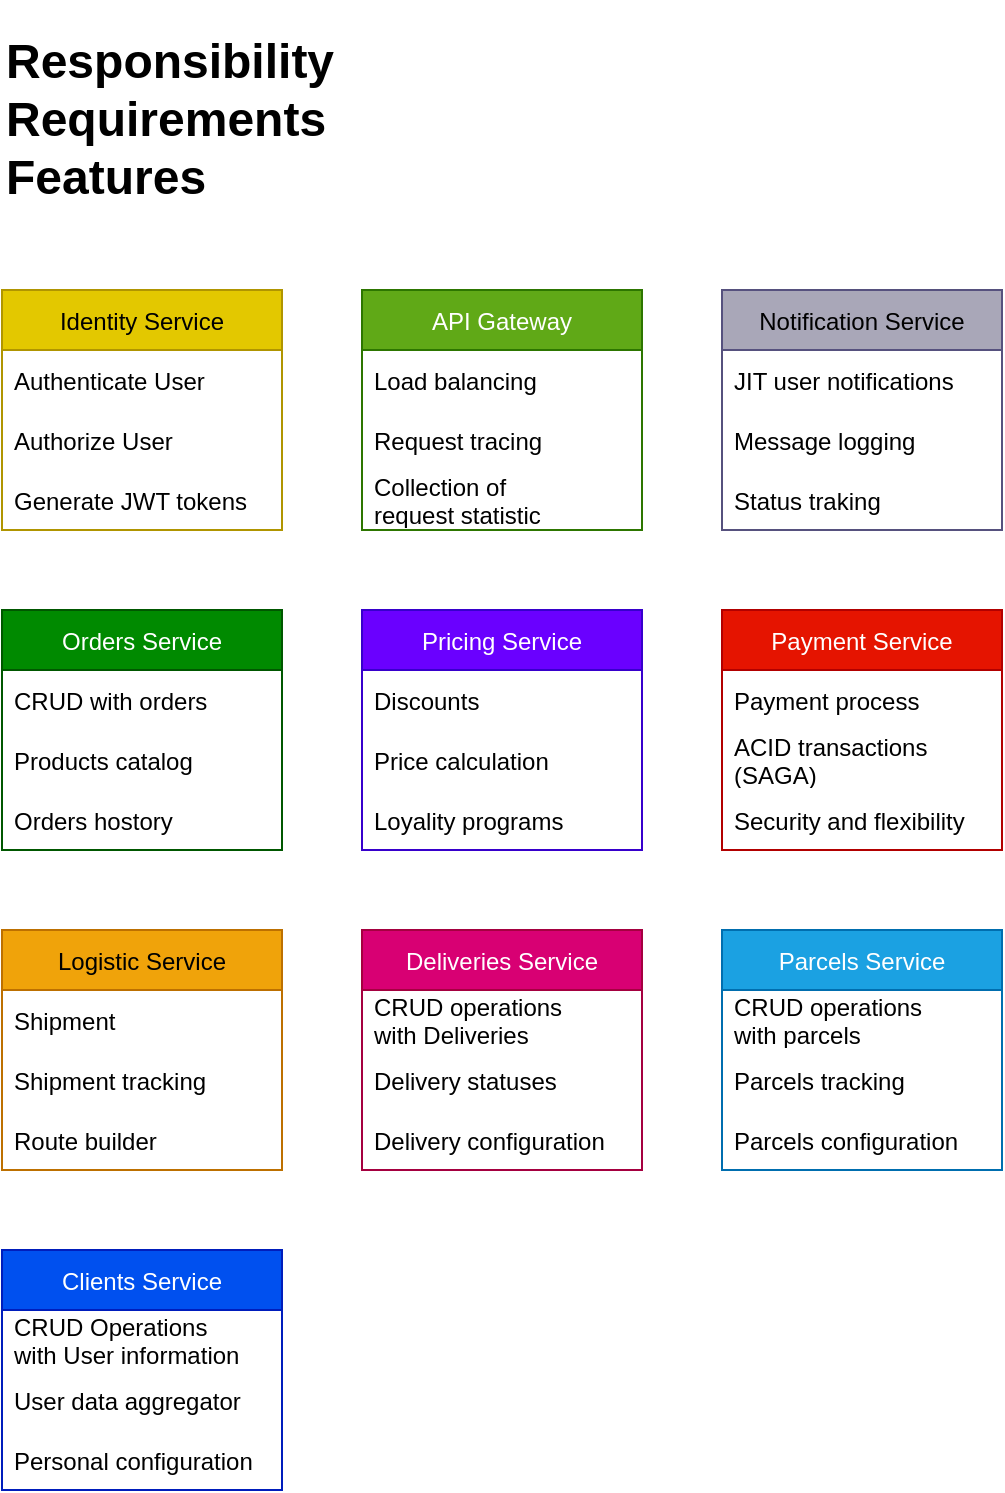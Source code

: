 <mxfile version="16.1.2" type="device"><diagram id="dvbHH_3EAqI1aPJJqKfl" name="Страница 1"><mxGraphModel dx="1459" dy="891" grid="1" gridSize="10" guides="1" tooltips="1" connect="1" arrows="1" fold="1" page="1" pageScale="1" pageWidth="827" pageHeight="1169" math="0" shadow="0"><root><mxCell id="0"/><mxCell id="1" parent="0"/><mxCell id="HLTkjDmU0OFGRn7w9DaM-2" value="Identity Service" style="swimlane;fontStyle=0;childLayout=stackLayout;horizontal=1;startSize=30;horizontalStack=0;resizeParent=1;resizeParentMax=0;resizeLast=0;collapsible=1;marginBottom=0;fillColor=#e3c800;fontColor=#000000;strokeColor=#B09500;" vertex="1" parent="1"><mxGeometry x="60" y="160" width="140" height="120" as="geometry"/></mxCell><mxCell id="HLTkjDmU0OFGRn7w9DaM-3" value="Authenticate User" style="text;strokeColor=none;fillColor=none;align=left;verticalAlign=middle;spacingLeft=4;spacingRight=4;overflow=hidden;points=[[0,0.5],[1,0.5]];portConstraint=eastwest;rotatable=0;" vertex="1" parent="HLTkjDmU0OFGRn7w9DaM-2"><mxGeometry y="30" width="140" height="30" as="geometry"/></mxCell><mxCell id="HLTkjDmU0OFGRn7w9DaM-4" value="Authorize User" style="text;strokeColor=none;fillColor=none;align=left;verticalAlign=middle;spacingLeft=4;spacingRight=4;overflow=hidden;points=[[0,0.5],[1,0.5]];portConstraint=eastwest;rotatable=0;" vertex="1" parent="HLTkjDmU0OFGRn7w9DaM-2"><mxGeometry y="60" width="140" height="30" as="geometry"/></mxCell><mxCell id="HLTkjDmU0OFGRn7w9DaM-5" value="Generate JWT tokens" style="text;strokeColor=none;fillColor=none;align=left;verticalAlign=middle;spacingLeft=4;spacingRight=4;overflow=hidden;points=[[0,0.5],[1,0.5]];portConstraint=eastwest;rotatable=0;" vertex="1" parent="HLTkjDmU0OFGRn7w9DaM-2"><mxGeometry y="90" width="140" height="30" as="geometry"/></mxCell><mxCell id="HLTkjDmU0OFGRn7w9DaM-6" value="&lt;h1&gt;Responsibility&lt;br&gt;Requirements&amp;nbsp;&amp;nbsp;&lt;br&gt;Features&lt;/h1&gt;" style="text;html=1;strokeColor=none;fillColor=none;align=left;verticalAlign=middle;whiteSpace=wrap;rounded=0;" vertex="1" parent="1"><mxGeometry x="60" y="60" width="60" height="30" as="geometry"/></mxCell><mxCell id="HLTkjDmU0OFGRn7w9DaM-8" value="Clients Service" style="swimlane;fontStyle=0;childLayout=stackLayout;horizontal=1;startSize=30;horizontalStack=0;resizeParent=1;resizeParentMax=0;resizeLast=0;collapsible=1;marginBottom=0;fillColor=#0050ef;fontColor=#ffffff;strokeColor=#001DBC;" vertex="1" parent="1"><mxGeometry x="60" y="640" width="140" height="120" as="geometry"/></mxCell><mxCell id="HLTkjDmU0OFGRn7w9DaM-9" value="CRUD Operations&#10;with User information" style="text;strokeColor=none;fillColor=none;align=left;verticalAlign=middle;spacingLeft=4;spacingRight=4;overflow=hidden;points=[[0,0.5],[1,0.5]];portConstraint=eastwest;rotatable=0;" vertex="1" parent="HLTkjDmU0OFGRn7w9DaM-8"><mxGeometry y="30" width="140" height="30" as="geometry"/></mxCell><mxCell id="HLTkjDmU0OFGRn7w9DaM-10" value="User data aggregator" style="text;strokeColor=none;fillColor=none;align=left;verticalAlign=middle;spacingLeft=4;spacingRight=4;overflow=hidden;points=[[0,0.5],[1,0.5]];portConstraint=eastwest;rotatable=0;" vertex="1" parent="HLTkjDmU0OFGRn7w9DaM-8"><mxGeometry y="60" width="140" height="30" as="geometry"/></mxCell><mxCell id="HLTkjDmU0OFGRn7w9DaM-11" value="Personal configuration" style="text;strokeColor=none;fillColor=none;align=left;verticalAlign=middle;spacingLeft=4;spacingRight=4;overflow=hidden;points=[[0,0.5],[1,0.5]];portConstraint=eastwest;rotatable=0;" vertex="1" parent="HLTkjDmU0OFGRn7w9DaM-8"><mxGeometry y="90" width="140" height="30" as="geometry"/></mxCell><mxCell id="HLTkjDmU0OFGRn7w9DaM-12" value="Deliveries Service" style="swimlane;fontStyle=0;childLayout=stackLayout;horizontal=1;startSize=30;horizontalStack=0;resizeParent=1;resizeParentMax=0;resizeLast=0;collapsible=1;marginBottom=0;fillColor=#d80073;fontColor=#ffffff;strokeColor=#A50040;" vertex="1" parent="1"><mxGeometry x="240" y="480" width="140" height="120" as="geometry"/></mxCell><mxCell id="HLTkjDmU0OFGRn7w9DaM-13" value="CRUD operations&#10;with Deliveries" style="text;strokeColor=none;fillColor=none;align=left;verticalAlign=middle;spacingLeft=4;spacingRight=4;overflow=hidden;points=[[0,0.5],[1,0.5]];portConstraint=eastwest;rotatable=0;" vertex="1" parent="HLTkjDmU0OFGRn7w9DaM-12"><mxGeometry y="30" width="140" height="30" as="geometry"/></mxCell><mxCell id="HLTkjDmU0OFGRn7w9DaM-14" value="Delivery statuses" style="text;strokeColor=none;fillColor=none;align=left;verticalAlign=middle;spacingLeft=4;spacingRight=4;overflow=hidden;points=[[0,0.5],[1,0.5]];portConstraint=eastwest;rotatable=0;" vertex="1" parent="HLTkjDmU0OFGRn7w9DaM-12"><mxGeometry y="60" width="140" height="30" as="geometry"/></mxCell><mxCell id="HLTkjDmU0OFGRn7w9DaM-15" value="Delivery configuration" style="text;strokeColor=none;fillColor=none;align=left;verticalAlign=middle;spacingLeft=4;spacingRight=4;overflow=hidden;points=[[0,0.5],[1,0.5]];portConstraint=eastwest;rotatable=0;" vertex="1" parent="HLTkjDmU0OFGRn7w9DaM-12"><mxGeometry y="90" width="140" height="30" as="geometry"/></mxCell><mxCell id="HLTkjDmU0OFGRn7w9DaM-16" value="Parcels Service" style="swimlane;fontStyle=0;childLayout=stackLayout;horizontal=1;startSize=30;horizontalStack=0;resizeParent=1;resizeParentMax=0;resizeLast=0;collapsible=1;marginBottom=0;fillColor=#1ba1e2;strokeColor=#006EAF;fontColor=#ffffff;" vertex="1" parent="1"><mxGeometry x="420" y="480" width="140" height="120" as="geometry"/></mxCell><mxCell id="HLTkjDmU0OFGRn7w9DaM-17" value="CRUD operations &#10;with parcels" style="text;strokeColor=none;fillColor=none;align=left;verticalAlign=middle;spacingLeft=4;spacingRight=4;overflow=hidden;points=[[0,0.5],[1,0.5]];portConstraint=eastwest;rotatable=0;" vertex="1" parent="HLTkjDmU0OFGRn7w9DaM-16"><mxGeometry y="30" width="140" height="30" as="geometry"/></mxCell><mxCell id="HLTkjDmU0OFGRn7w9DaM-18" value="Parcels tracking" style="text;strokeColor=none;fillColor=none;align=left;verticalAlign=middle;spacingLeft=4;spacingRight=4;overflow=hidden;points=[[0,0.5],[1,0.5]];portConstraint=eastwest;rotatable=0;" vertex="1" parent="HLTkjDmU0OFGRn7w9DaM-16"><mxGeometry y="60" width="140" height="30" as="geometry"/></mxCell><mxCell id="HLTkjDmU0OFGRn7w9DaM-19" value="Parcels configuration" style="text;strokeColor=none;fillColor=none;align=left;verticalAlign=middle;spacingLeft=4;spacingRight=4;overflow=hidden;points=[[0,0.5],[1,0.5]];portConstraint=eastwest;rotatable=0;" vertex="1" parent="HLTkjDmU0OFGRn7w9DaM-16"><mxGeometry y="90" width="140" height="30" as="geometry"/></mxCell><mxCell id="HLTkjDmU0OFGRn7w9DaM-20" value="Orders Service" style="swimlane;fontStyle=0;childLayout=stackLayout;horizontal=1;startSize=30;horizontalStack=0;resizeParent=1;resizeParentMax=0;resizeLast=0;collapsible=1;marginBottom=0;fillColor=#008a00;fontColor=#ffffff;strokeColor=#005700;" vertex="1" parent="1"><mxGeometry x="60" y="320" width="140" height="120" as="geometry"/></mxCell><mxCell id="HLTkjDmU0OFGRn7w9DaM-21" value="CRUD with orders" style="text;strokeColor=none;fillColor=none;align=left;verticalAlign=middle;spacingLeft=4;spacingRight=4;overflow=hidden;points=[[0,0.5],[1,0.5]];portConstraint=eastwest;rotatable=0;" vertex="1" parent="HLTkjDmU0OFGRn7w9DaM-20"><mxGeometry y="30" width="140" height="30" as="geometry"/></mxCell><mxCell id="HLTkjDmU0OFGRn7w9DaM-22" value="Products catalog" style="text;strokeColor=none;fillColor=none;align=left;verticalAlign=middle;spacingLeft=4;spacingRight=4;overflow=hidden;points=[[0,0.5],[1,0.5]];portConstraint=eastwest;rotatable=0;" vertex="1" parent="HLTkjDmU0OFGRn7w9DaM-20"><mxGeometry y="60" width="140" height="30" as="geometry"/></mxCell><mxCell id="HLTkjDmU0OFGRn7w9DaM-23" value="Orders hostory" style="text;strokeColor=none;fillColor=none;align=left;verticalAlign=middle;spacingLeft=4;spacingRight=4;overflow=hidden;points=[[0,0.5],[1,0.5]];portConstraint=eastwest;rotatable=0;" vertex="1" parent="HLTkjDmU0OFGRn7w9DaM-20"><mxGeometry y="90" width="140" height="30" as="geometry"/></mxCell><mxCell id="HLTkjDmU0OFGRn7w9DaM-24" value="Logistic Service" style="swimlane;fontStyle=0;childLayout=stackLayout;horizontal=1;startSize=30;horizontalStack=0;resizeParent=1;resizeParentMax=0;resizeLast=0;collapsible=1;marginBottom=0;fillColor=#f0a30a;fontColor=#000000;strokeColor=#BD7000;" vertex="1" parent="1"><mxGeometry x="60" y="480" width="140" height="120" as="geometry"/></mxCell><mxCell id="HLTkjDmU0OFGRn7w9DaM-25" value="Shipment" style="text;strokeColor=none;fillColor=none;align=left;verticalAlign=middle;spacingLeft=4;spacingRight=4;overflow=hidden;points=[[0,0.5],[1,0.5]];portConstraint=eastwest;rotatable=0;" vertex="1" parent="HLTkjDmU0OFGRn7w9DaM-24"><mxGeometry y="30" width="140" height="30" as="geometry"/></mxCell><mxCell id="HLTkjDmU0OFGRn7w9DaM-26" value="Shipment tracking" style="text;strokeColor=none;fillColor=none;align=left;verticalAlign=middle;spacingLeft=4;spacingRight=4;overflow=hidden;points=[[0,0.5],[1,0.5]];portConstraint=eastwest;rotatable=0;" vertex="1" parent="HLTkjDmU0OFGRn7w9DaM-24"><mxGeometry y="60" width="140" height="30" as="geometry"/></mxCell><mxCell id="HLTkjDmU0OFGRn7w9DaM-27" value="Route builder" style="text;strokeColor=none;fillColor=none;align=left;verticalAlign=middle;spacingLeft=4;spacingRight=4;overflow=hidden;points=[[0,0.5],[1,0.5]];portConstraint=eastwest;rotatable=0;" vertex="1" parent="HLTkjDmU0OFGRn7w9DaM-24"><mxGeometry y="90" width="140" height="30" as="geometry"/></mxCell><mxCell id="HLTkjDmU0OFGRn7w9DaM-28" value="Pricing Service" style="swimlane;fontStyle=0;childLayout=stackLayout;horizontal=1;startSize=30;horizontalStack=0;resizeParent=1;resizeParentMax=0;resizeLast=0;collapsible=1;marginBottom=0;fillColor=#6a00ff;fontColor=#ffffff;strokeColor=#3700CC;" vertex="1" parent="1"><mxGeometry x="240" y="320" width="140" height="120" as="geometry"/></mxCell><mxCell id="HLTkjDmU0OFGRn7w9DaM-29" value="Discounts" style="text;strokeColor=none;fillColor=none;align=left;verticalAlign=middle;spacingLeft=4;spacingRight=4;overflow=hidden;points=[[0,0.5],[1,0.5]];portConstraint=eastwest;rotatable=0;" vertex="1" parent="HLTkjDmU0OFGRn7w9DaM-28"><mxGeometry y="30" width="140" height="30" as="geometry"/></mxCell><mxCell id="HLTkjDmU0OFGRn7w9DaM-30" value="Price calculation" style="text;strokeColor=none;fillColor=none;align=left;verticalAlign=middle;spacingLeft=4;spacingRight=4;overflow=hidden;points=[[0,0.5],[1,0.5]];portConstraint=eastwest;rotatable=0;" vertex="1" parent="HLTkjDmU0OFGRn7w9DaM-28"><mxGeometry y="60" width="140" height="30" as="geometry"/></mxCell><mxCell id="HLTkjDmU0OFGRn7w9DaM-31" value="Loyality programs" style="text;strokeColor=none;fillColor=none;align=left;verticalAlign=middle;spacingLeft=4;spacingRight=4;overflow=hidden;points=[[0,0.5],[1,0.5]];portConstraint=eastwest;rotatable=0;" vertex="1" parent="HLTkjDmU0OFGRn7w9DaM-28"><mxGeometry y="90" width="140" height="30" as="geometry"/></mxCell><mxCell id="HLTkjDmU0OFGRn7w9DaM-36" value="Notification Service" style="swimlane;fontStyle=0;childLayout=stackLayout;horizontal=1;startSize=30;horizontalStack=0;resizeParent=1;resizeParentMax=0;resizeLast=0;collapsible=1;marginBottom=0;fillColor=#A9A7B8;strokeColor=#56517e;" vertex="1" parent="1"><mxGeometry x="420" y="160" width="140" height="120" as="geometry"/></mxCell><mxCell id="HLTkjDmU0OFGRn7w9DaM-37" value="JIT user notifications" style="text;strokeColor=none;fillColor=none;align=left;verticalAlign=middle;spacingLeft=4;spacingRight=4;overflow=hidden;points=[[0,0.5],[1,0.5]];portConstraint=eastwest;rotatable=0;" vertex="1" parent="HLTkjDmU0OFGRn7w9DaM-36"><mxGeometry y="30" width="140" height="30" as="geometry"/></mxCell><mxCell id="HLTkjDmU0OFGRn7w9DaM-38" value="Message logging" style="text;strokeColor=none;fillColor=none;align=left;verticalAlign=middle;spacingLeft=4;spacingRight=4;overflow=hidden;points=[[0,0.5],[1,0.5]];portConstraint=eastwest;rotatable=0;" vertex="1" parent="HLTkjDmU0OFGRn7w9DaM-36"><mxGeometry y="60" width="140" height="30" as="geometry"/></mxCell><mxCell id="HLTkjDmU0OFGRn7w9DaM-39" value="Status traking" style="text;strokeColor=none;fillColor=none;align=left;verticalAlign=middle;spacingLeft=4;spacingRight=4;overflow=hidden;points=[[0,0.5],[1,0.5]];portConstraint=eastwest;rotatable=0;" vertex="1" parent="HLTkjDmU0OFGRn7w9DaM-36"><mxGeometry y="90" width="140" height="30" as="geometry"/></mxCell><mxCell id="HLTkjDmU0OFGRn7w9DaM-40" value="API Gateway" style="swimlane;fontStyle=0;childLayout=stackLayout;horizontal=1;startSize=30;horizontalStack=0;resizeParent=1;resizeParentMax=0;resizeLast=0;collapsible=1;marginBottom=0;fillColor=#60a917;fontColor=#ffffff;strokeColor=#2D7600;" vertex="1" parent="1"><mxGeometry x="240" y="160" width="140" height="120" as="geometry"/></mxCell><mxCell id="HLTkjDmU0OFGRn7w9DaM-41" value="Load balancing" style="text;strokeColor=none;fillColor=none;align=left;verticalAlign=middle;spacingLeft=4;spacingRight=4;overflow=hidden;points=[[0,0.5],[1,0.5]];portConstraint=eastwest;rotatable=0;" vertex="1" parent="HLTkjDmU0OFGRn7w9DaM-40"><mxGeometry y="30" width="140" height="30" as="geometry"/></mxCell><mxCell id="HLTkjDmU0OFGRn7w9DaM-42" value="Request tracing" style="text;strokeColor=none;fillColor=none;align=left;verticalAlign=middle;spacingLeft=4;spacingRight=4;overflow=hidden;points=[[0,0.5],[1,0.5]];portConstraint=eastwest;rotatable=0;" vertex="1" parent="HLTkjDmU0OFGRn7w9DaM-40"><mxGeometry y="60" width="140" height="30" as="geometry"/></mxCell><mxCell id="HLTkjDmU0OFGRn7w9DaM-43" value="Collection of &#10;request statistic" style="text;strokeColor=none;fillColor=none;align=left;verticalAlign=middle;spacingLeft=4;spacingRight=4;overflow=hidden;points=[[0,0.5],[1,0.5]];portConstraint=eastwest;rotatable=0;" vertex="1" parent="HLTkjDmU0OFGRn7w9DaM-40"><mxGeometry y="90" width="140" height="30" as="geometry"/></mxCell><mxCell id="HLTkjDmU0OFGRn7w9DaM-44" value="Payment Service" style="swimlane;fontStyle=0;childLayout=stackLayout;horizontal=1;startSize=30;horizontalStack=0;resizeParent=1;resizeParentMax=0;resizeLast=0;collapsible=1;marginBottom=0;fillColor=#e51400;fontColor=#ffffff;strokeColor=#B20000;" vertex="1" parent="1"><mxGeometry x="420" y="320" width="140" height="120" as="geometry"/></mxCell><mxCell id="HLTkjDmU0OFGRn7w9DaM-45" value="Payment process" style="text;strokeColor=none;fillColor=none;align=left;verticalAlign=middle;spacingLeft=4;spacingRight=4;overflow=hidden;points=[[0,0.5],[1,0.5]];portConstraint=eastwest;rotatable=0;" vertex="1" parent="HLTkjDmU0OFGRn7w9DaM-44"><mxGeometry y="30" width="140" height="30" as="geometry"/></mxCell><mxCell id="HLTkjDmU0OFGRn7w9DaM-46" value="ACID transactions &#10;(SAGA)" style="text;strokeColor=none;fillColor=none;align=left;verticalAlign=middle;spacingLeft=4;spacingRight=4;overflow=hidden;points=[[0,0.5],[1,0.5]];portConstraint=eastwest;rotatable=0;" vertex="1" parent="HLTkjDmU0OFGRn7w9DaM-44"><mxGeometry y="60" width="140" height="30" as="geometry"/></mxCell><mxCell id="HLTkjDmU0OFGRn7w9DaM-47" value="Security and flexibility" style="text;strokeColor=none;fillColor=none;align=left;verticalAlign=middle;spacingLeft=4;spacingRight=4;overflow=hidden;points=[[0,0.5],[1,0.5]];portConstraint=eastwest;rotatable=0;" vertex="1" parent="HLTkjDmU0OFGRn7w9DaM-44"><mxGeometry y="90" width="140" height="30" as="geometry"/></mxCell></root></mxGraphModel></diagram></mxfile>